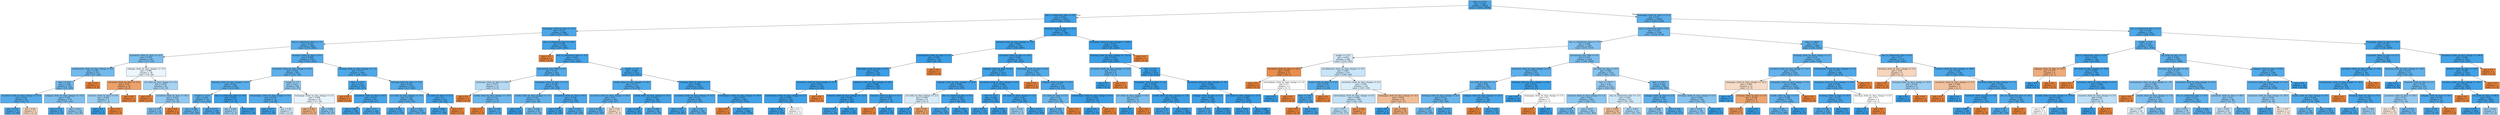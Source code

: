 digraph Tree {
node [shape=box, style="filled", color="black"] ;
0 [label="date <= 115.0\ngini = 0.166\nsamples = 26924\nvalue = [2456, 24468]", fillcolor="#399de5e5"] ;
1 [label="due_vs_submission_date <= 0.5\ngini = 0.101\nsamples = 15974\nvalue = [854, 15120]", fillcolor="#399de5f1"] ;
0 -> 1 [labeldistance=2.5, labelangle=45, headlabel="True"] ;
2 [label="homepage_clicks_by_days <= 10.5\ngini = 0.151\nsamples = 8588\nvalue = [705, 7883]", fillcolor="#399de5e8"] ;
1 -> 2 ;
3 [label="due_vs_submission_date <= -7.5\ngini = 0.229\nsamples = 2860\nvalue = [378, 2482]", fillcolor="#399de5d8"] ;
2 -> 3 ;
4 [label="oucontent_clicks_by_days <= 12.5\ngini = 0.379\nsamples = 295\nvalue = [75, 220]", fillcolor="#399de5a8"] ;
3 -> 4 ;
5 [label="ouelluminate_clicks_by_days_change <= 0.5\ngini = 0.345\nsamples = 257\nvalue = [57, 200]", fillcolor="#399de5b6"] ;
4 -> 5 ;
6 [label="date <= 52.0\ngini = 0.338\nsamples = 255\nvalue = [55, 200]", fillcolor="#399de5b9"] ;
5 -> 6 ;
7 [label="oucontent_clicks_by_days_change <= 10.5\ngini = 0.216\nsamples = 81\nvalue = [10, 71]", fillcolor="#399de5db"] ;
6 -> 7 ;
8 [label="gini = 0.167\nsamples = 76\nvalue = [7, 69]", fillcolor="#399de5e5"] ;
7 -> 8 ;
9 [label="gini = 0.48\nsamples = 5\nvalue = [3, 2]", fillcolor="#e5813955"] ;
7 -> 9 ;
10 [label="subpage_clicks_by_days_change <= -13.5\ngini = 0.383\nsamples = 174\nvalue = [45, 129]", fillcolor="#399de5a6"] ;
6 -> 10 ;
11 [label="gini = 0.153\nsamples = 36\nvalue = [3, 33]", fillcolor="#399de5e8"] ;
10 -> 11 ;
12 [label="gini = 0.423\nsamples = 138\nvalue = [42, 96]", fillcolor="#399de58f"] ;
10 -> 12 ;
13 [label="gini = 0.0\nsamples = 2\nvalue = [2, 0]", fillcolor="#e58139ff"] ;
5 -> 13 ;
14 [label="subpage_clicks_by_days_change <= -5.0\ngini = 0.499\nsamples = 38\nvalue = [18, 20]", fillcolor="#399de519"] ;
4 -> 14 ;
15 [label="oucontent_clicks_by_days <= 13.5\ngini = 0.32\nsamples = 10\nvalue = [8, 2]", fillcolor="#e58139bf"] ;
14 -> 15 ;
16 [label="resource_clicks_by_days <= 0.5\ngini = 0.444\nsamples = 3\nvalue = [1, 2]", fillcolor="#399de57f"] ;
15 -> 16 ;
17 [label="gini = 0.0\nsamples = 2\nvalue = [0, 2]", fillcolor="#399de5ff"] ;
16 -> 17 ;
18 [label="gini = 0.0\nsamples = 1\nvalue = [1, 0]", fillcolor="#e58139ff"] ;
16 -> 18 ;
19 [label="gini = 0.0\nsamples = 7\nvalue = [7, 0]", fillcolor="#e58139ff"] ;
15 -> 19 ;
20 [label="url_clicks_by_days_change <= -1.0\ngini = 0.459\nsamples = 28\nvalue = [10, 18]", fillcolor="#399de571"] ;
14 -> 20 ;
21 [label="gini = 0.0\nsamples = 2\nvalue = [2, 0]", fillcolor="#e58139ff"] ;
20 -> 21 ;
22 [label="oucontent_clicks_by_days <= 36.5\ngini = 0.426\nsamples = 26\nvalue = [8, 18]", fillcolor="#399de58e"] ;
20 -> 22 ;
23 [label="gini = 0.375\nsamples = 24\nvalue = [6, 18]", fillcolor="#399de5aa"] ;
22 -> 23 ;
24 [label="gini = 0.0\nsamples = 2\nvalue = [2, 0]", fillcolor="#e58139ff"] ;
22 -> 24 ;
25 [label="resource_clicks_by_days <= 0.5\ngini = 0.208\nsamples = 2565\nvalue = [303, 2262]", fillcolor="#399de5dd"] ;
3 -> 25 ;
26 [label="oucontent_clicks_by_days_change <= 10.5\ngini = 0.261\nsamples = 874\nvalue = [135, 739]", fillcolor="#399de5d0"] ;
25 -> 26 ;
27 [label="forumng_clicks_by_days_change <= 6.5\ngini = 0.243\nsamples = 806\nvalue = [114, 692]", fillcolor="#399de5d5"] ;
26 -> 27 ;
28 [label="weight <= 15.0\ngini = 0.259\nsamples = 732\nvalue = [112, 620]", fillcolor="#399de5d1"] ;
27 -> 28 ;
29 [label="gini = 0.288\nsamples = 533\nvalue = [93, 440]", fillcolor="#399de5c9"] ;
28 -> 29 ;
30 [label="gini = 0.173\nsamples = 199\nvalue = [19, 180]", fillcolor="#399de5e4"] ;
28 -> 30 ;
31 [label="due_vs_submission_date <= -6.0\ngini = 0.053\nsamples = 74\nvalue = [2, 72]", fillcolor="#399de5f8"] ;
27 -> 31 ;
32 [label="gini = 0.444\nsamples = 3\nvalue = [1, 2]", fillcolor="#399de57f"] ;
31 -> 32 ;
33 [label="gini = 0.028\nsamples = 71\nvalue = [1, 70]", fillcolor="#399de5fb"] ;
31 -> 33 ;
34 [label="weight <= 7.5\ngini = 0.427\nsamples = 68\nvalue = [21, 47]", fillcolor="#399de58d"] ;
26 -> 34 ;
35 [label="externalquiz_clicks_by_days_change <= 0.5\ngini = 0.219\nsamples = 32\nvalue = [4, 28]", fillcolor="#399de5db"] ;
34 -> 35 ;
36 [label="gini = 0.077\nsamples = 25\nvalue = [1, 24]", fillcolor="#399de5f4"] ;
35 -> 36 ;
37 [label="gini = 0.49\nsamples = 7\nvalue = [3, 4]", fillcolor="#399de540"] ;
35 -> 37 ;
38 [label="homepage_clicks_by_days_change <= 4.5\ngini = 0.498\nsamples = 36\nvalue = [17, 19]", fillcolor="#399de51b"] ;
34 -> 38 ;
39 [label="gini = 0.391\nsamples = 15\nvalue = [11, 4]", fillcolor="#e58139a2"] ;
38 -> 39 ;
40 [label="gini = 0.408\nsamples = 21\nvalue = [6, 15]", fillcolor="#399de599"] ;
38 -> 40 ;
41 [label="forumng_clicks_by_days_change <= -1.5\ngini = 0.179\nsamples = 1691\nvalue = [168, 1523]", fillcolor="#399de5e3"] ;
25 -> 41 ;
42 [label="date <= 33.0\ngini = 0.114\nsamples = 678\nvalue = [41, 637]", fillcolor="#399de5ef"] ;
41 -> 42 ;
43 [label="gini = 0.0\nsamples = 1\nvalue = [1, 0]", fillcolor="#e58139ff"] ;
42 -> 43 ;
44 [label="oucontent_clicks_by_days <= 8.5\ngini = 0.111\nsamples = 677\nvalue = [40, 637]", fillcolor="#399de5ef"] ;
42 -> 44 ;
45 [label="gini = 0.065\nsamples = 389\nvalue = [13, 376]", fillcolor="#399de5f6"] ;
44 -> 45 ;
46 [label="gini = 0.17\nsamples = 288\nvalue = [27, 261]", fillcolor="#399de5e5"] ;
44 -> 46 ;
47 [label="forumng_clicks_by_days <= 11.5\ngini = 0.219\nsamples = 1013\nvalue = [127, 886]", fillcolor="#399de5da"] ;
41 -> 47 ;
48 [label="url_clicks_by_days_change <= -0.5\ngini = 0.238\nsamples = 861\nvalue = [119, 742]", fillcolor="#399de5d6"] ;
47 -> 48 ;
49 [label="gini = 0.145\nsamples = 191\nvalue = [15, 176]", fillcolor="#399de5e9"] ;
48 -> 49 ;
50 [label="gini = 0.262\nsamples = 670\nvalue = [104, 566]", fillcolor="#399de5d0"] ;
48 -> 50 ;
51 [label="url_clicks_by_days <= 12.5\ngini = 0.1\nsamples = 152\nvalue = [8, 144]", fillcolor="#399de5f1"] ;
47 -> 51 ;
52 [label="gini = 0.088\nsamples = 151\nvalue = [7, 144]", fillcolor="#399de5f3"] ;
51 -> 52 ;
53 [label="gini = 0.0\nsamples = 1\nvalue = [1, 0]", fillcolor="#e58139ff"] ;
51 -> 53 ;
54 [label="due_vs_submission_date <= -40.5\ngini = 0.108\nsamples = 5728\nvalue = [327, 5401]", fillcolor="#399de5f0"] ;
2 -> 54 ;
55 [label="gini = 0.0\nsamples = 3\nvalue = [3, 0]", fillcolor="#e58139ff"] ;
54 -> 55 ;
56 [label="due_vs_submission_date <= -4.5\ngini = 0.107\nsamples = 5725\nvalue = [324, 5401]", fillcolor="#399de5f0"] ;
54 -> 56 ;
57 [label="assessment_type_TMA <= 0.5\ngini = 0.212\nsamples = 414\nvalue = [50, 364]", fillcolor="#399de5dc"] ;
56 -> 57 ;
58 [label="homepage_clicks_by_days <= 14.0\ngini = 0.473\nsamples = 13\nvalue = [5, 8]", fillcolor="#399de560"] ;
57 -> 58 ;
59 [label="gini = 0.0\nsamples = 3\nvalue = [3, 0]", fillcolor="#e58139ff"] ;
58 -> 59 ;
60 [label="ouwiki_clicks_by_days_change <= -35.0\ngini = 0.32\nsamples = 10\nvalue = [2, 8]", fillcolor="#399de5bf"] ;
58 -> 60 ;
61 [label="gini = 0.0\nsamples = 1\nvalue = [1, 0]", fillcolor="#e58139ff"] ;
60 -> 61 ;
62 [label="gini = 0.198\nsamples = 9\nvalue = [1, 8]", fillcolor="#399de5df"] ;
60 -> 62 ;
63 [label="homepage_clicks_by_days <= 15.5\ngini = 0.199\nsamples = 401\nvalue = [45, 356]", fillcolor="#399de5df"] ;
57 -> 63 ;
64 [label="ouwiki_clicks_by_days_change <= -1.5\ngini = 0.291\nsamples = 119\nvalue = [21, 98]", fillcolor="#399de5c8"] ;
63 -> 64 ;
65 [label="gini = 0.0\nsamples = 24\nvalue = [0, 24]", fillcolor="#399de5ff"] ;
64 -> 65 ;
66 [label="gini = 0.344\nsamples = 95\nvalue = [21, 74]", fillcolor="#399de5b7"] ;
64 -> 66 ;
67 [label="oucontent_clicks_by_days <= 8.5\ngini = 0.156\nsamples = 282\nvalue = [24, 258]", fillcolor="#399de5e7"] ;
63 -> 67 ;
68 [label="gini = 0.071\nsamples = 108\nvalue = [4, 104]", fillcolor="#399de5f5"] ;
67 -> 68 ;
69 [label="gini = 0.203\nsamples = 174\nvalue = [20, 154]", fillcolor="#399de5de"] ;
67 -> 69 ;
70 [label="weight <= 2.5\ngini = 0.098\nsamples = 5311\nvalue = [274, 5037]", fillcolor="#399de5f1"] ;
56 -> 70 ;
71 [label="ouwiki_clicks_by_days_change <= 10.5\ngini = 0.177\nsamples = 752\nvalue = [74, 678]", fillcolor="#399de5e3"] ;
70 -> 71 ;
72 [label="oucontent_clicks_by_days_change <= 50.5\ngini = 0.25\nsamples = 383\nvalue = [56, 327]", fillcolor="#399de5d3"] ;
71 -> 72 ;
73 [label="gini = 0.238\nsamples = 376\nvalue = [52, 324]", fillcolor="#399de5d6"] ;
72 -> 73 ;
74 [label="gini = 0.49\nsamples = 7\nvalue = [4, 3]", fillcolor="#e5813940"] ;
72 -> 74 ;
75 [label="ouwiki_clicks_by_days_change <= 33.5\ngini = 0.093\nsamples = 369\nvalue = [18, 351]", fillcolor="#399de5f2"] ;
71 -> 75 ;
76 [label="gini = 0.055\nsamples = 283\nvalue = [8, 275]", fillcolor="#399de5f8"] ;
75 -> 76 ;
77 [label="gini = 0.206\nsamples = 86\nvalue = [10, 76]", fillcolor="#399de5dd"] ;
75 -> 77 ;
78 [label="forumng_clicks_by_days <= 1.5\ngini = 0.084\nsamples = 4559\nvalue = [200, 4359]", fillcolor="#399de5f3"] ;
70 -> 78 ;
79 [label="oucontent_clicks_by_days_change <= 13.5\ngini = 0.151\nsamples = 692\nvalue = [57, 635]", fillcolor="#399de5e8"] ;
78 -> 79 ;
80 [label="gini = 0.107\nsamples = 510\nvalue = [29, 481]", fillcolor="#399de5f0"] ;
79 -> 80 ;
81 [label="gini = 0.26\nsamples = 182\nvalue = [28, 154]", fillcolor="#399de5d1"] ;
79 -> 81 ;
82 [label="externalquiz_clicks_by_days_change <= -16.0\ngini = 0.071\nsamples = 3867\nvalue = [143, 3724]", fillcolor="#399de5f5"] ;
78 -> 82 ;
83 [label="gini = 0.0\nsamples = 1\nvalue = [1, 0]", fillcolor="#e58139ff"] ;
82 -> 83 ;
84 [label="gini = 0.071\nsamples = 3866\nvalue = [142, 3724]", fillcolor="#399de5f5"] ;
82 -> 84 ;
85 [label="forumng_clicks_by_days <= 11.5\ngini = 0.04\nsamples = 7386\nvalue = [149, 7237]", fillcolor="#399de5fa"] ;
1 -> 85 ;
86 [label="forumng_clicks_by_days_change <= -9.5\ngini = 0.067\nsamples = 3105\nvalue = [108, 2997]", fillcolor="#399de5f6"] ;
85 -> 86 ;
87 [label="ouelluminate_clicks_by_days <= 3.5\ngini = 0.024\nsamples = 754\nvalue = [9, 745]", fillcolor="#399de5fc"] ;
86 -> 87 ;
88 [label="homepage_clicks_by_days <= 9.5\ngini = 0.021\nsamples = 753\nvalue = [8, 745]", fillcolor="#399de5fc"] ;
87 -> 88 ;
89 [label="oucontent_clicks_by_days_change <= 27.0\ngini = 0.047\nsamples = 250\nvalue = [6, 244]", fillcolor="#399de5f9"] ;
88 -> 89 ;
90 [label="externalquiz_clicks_by_days_change <= 2.5\ngini = 0.039\nsamples = 249\nvalue = [5, 244]", fillcolor="#399de5fa"] ;
89 -> 90 ;
91 [label="gini = 0.032\nsamples = 247\nvalue = [4, 243]", fillcolor="#399de5fb"] ;
90 -> 91 ;
92 [label="gini = 0.5\nsamples = 2\nvalue = [1, 1]", fillcolor="#e5813900"] ;
90 -> 92 ;
93 [label="gini = 0.0\nsamples = 1\nvalue = [1, 0]", fillcolor="#e58139ff"] ;
89 -> 93 ;
94 [label="resource_clicks_by_days_change <= 10.5\ngini = 0.008\nsamples = 503\nvalue = [2, 501]", fillcolor="#399de5fe"] ;
88 -> 94 ;
95 [label="resource_clicks_by_days_change <= -12.5\ngini = 0.004\nsamples = 483\nvalue = [1, 482]", fillcolor="#399de5fe"] ;
94 -> 95 ;
96 [label="gini = 0.071\nsamples = 27\nvalue = [1, 26]", fillcolor="#399de5f5"] ;
95 -> 96 ;
97 [label="gini = 0.0\nsamples = 456\nvalue = [0, 456]", fillcolor="#399de5ff"] ;
95 -> 97 ;
98 [label="resource_clicks_by_days <= 11.5\ngini = 0.095\nsamples = 20\nvalue = [1, 19]", fillcolor="#399de5f2"] ;
94 -> 98 ;
99 [label="gini = 0.0\nsamples = 1\nvalue = [1, 0]", fillcolor="#e58139ff"] ;
98 -> 99 ;
100 [label="gini = 0.0\nsamples = 19\nvalue = [0, 19]", fillcolor="#399de5ff"] ;
98 -> 100 ;
101 [label="gini = 0.0\nsamples = 1\nvalue = [1, 0]", fillcolor="#e58139ff"] ;
87 -> 101 ;
102 [label="oucontent_clicks_by_days <= 39.5\ngini = 0.081\nsamples = 2351\nvalue = [99, 2252]", fillcolor="#399de5f4"] ;
86 -> 102 ;
103 [label="subpage_clicks_by_days <= 4.5\ngini = 0.072\nsamples = 2210\nvalue = [83, 2127]", fillcolor="#399de5f5"] ;
102 -> 103 ;
104 [label="subpage_clicks_by_days_change <= -30.0\ngini = 0.098\nsamples = 1023\nvalue = [53, 970]", fillcolor="#399de5f1"] ;
103 -> 104 ;
105 [label="url_clicks_by_days_change <= -2.5\ngini = 0.494\nsamples = 9\nvalue = [4, 5]", fillcolor="#399de533"] ;
104 -> 105 ;
106 [label="gini = 0.0\nsamples = 4\nvalue = [0, 4]", fillcolor="#399de5ff"] ;
105 -> 106 ;
107 [label="gini = 0.32\nsamples = 5\nvalue = [4, 1]", fillcolor="#e58139bf"] ;
105 -> 107 ;
108 [label="due_vs_submission_date <= 9.5\ngini = 0.092\nsamples = 1014\nvalue = [49, 965]", fillcolor="#399de5f2"] ;
104 -> 108 ;
109 [label="gini = 0.121\nsamples = 634\nvalue = [41, 593]", fillcolor="#399de5ed"] ;
108 -> 109 ;
110 [label="gini = 0.041\nsamples = 380\nvalue = [8, 372]", fillcolor="#399de5fa"] ;
108 -> 110 ;
111 [label="oucontent_clicks_by_days_change <= 4.5\ngini = 0.049\nsamples = 1187\nvalue = [30, 1157]", fillcolor="#399de5f8"] ;
103 -> 111 ;
112 [label="date <= 33.0\ngini = 0.028\nsamples = 705\nvalue = [10, 695]", fillcolor="#399de5fb"] ;
111 -> 112 ;
113 [label="gini = 0.073\nsamples = 159\nvalue = [6, 153]", fillcolor="#399de5f5"] ;
112 -> 113 ;
114 [label="gini = 0.015\nsamples = 546\nvalue = [4, 542]", fillcolor="#399de5fd"] ;
112 -> 114 ;
115 [label="url_clicks_by_days_change <= -3.5\ngini = 0.08\nsamples = 482\nvalue = [20, 462]", fillcolor="#399de5f4"] ;
111 -> 115 ;
116 [label="gini = 0.444\nsamples = 6\nvalue = [2, 4]", fillcolor="#399de57f"] ;
115 -> 116 ;
117 [label="gini = 0.073\nsamples = 476\nvalue = [18, 458]", fillcolor="#399de5f5"] ;
115 -> 117 ;
118 [label="homepage_clicks_by_days <= 6.0\ngini = 0.201\nsamples = 141\nvalue = [16, 125]", fillcolor="#399de5de"] ;
102 -> 118 ;
119 [label="gini = 0.0\nsamples = 3\nvalue = [3, 0]", fillcolor="#e58139ff"] ;
118 -> 119 ;
120 [label="subpage_clicks_by_days <= 12.5\ngini = 0.171\nsamples = 138\nvalue = [13, 125]", fillcolor="#399de5e4"] ;
118 -> 120 ;
121 [label="url_clicks_by_days <= 5.5\ngini = 0.32\nsamples = 60\nvalue = [12, 48]", fillcolor="#399de5bf"] ;
120 -> 121 ;
122 [label="gini = 0.285\nsamples = 58\nvalue = [10, 48]", fillcolor="#399de5ca"] ;
121 -> 122 ;
123 [label="gini = 0.0\nsamples = 2\nvalue = [2, 0]", fillcolor="#e58139ff"] ;
121 -> 123 ;
124 [label="externalquiz_clicks_by_days_change <= 6.5\ngini = 0.025\nsamples = 78\nvalue = [1, 77]", fillcolor="#399de5fc"] ;
120 -> 124 ;
125 [label="gini = 0.0\nsamples = 77\nvalue = [0, 77]", fillcolor="#399de5ff"] ;
124 -> 125 ;
126 [label="gini = 0.0\nsamples = 1\nvalue = [1, 0]", fillcolor="#e58139ff"] ;
124 -> 126 ;
127 [label="homepage_clicks_by_days_change <= 394.0\ngini = 0.019\nsamples = 4281\nvalue = [41, 4240]", fillcolor="#399de5fd"] ;
85 -> 127 ;
128 [label="forumng_clicks_by_days_change <= -217.0\ngini = 0.019\nsamples = 4280\nvalue = [40, 4240]", fillcolor="#399de5fd"] ;
127 -> 128 ;
129 [label="oucontent_clicks_by_days_change <= 13.0\ngini = 0.278\nsamples = 6\nvalue = [1, 5]", fillcolor="#399de5cc"] ;
128 -> 129 ;
130 [label="gini = 0.0\nsamples = 5\nvalue = [0, 5]", fillcolor="#399de5ff"] ;
129 -> 130 ;
131 [label="gini = 0.0\nsamples = 1\nvalue = [1, 0]", fillcolor="#e58139ff"] ;
129 -> 131 ;
132 [label="date <= 33.0\ngini = 0.018\nsamples = 4274\nvalue = [39, 4235]", fillcolor="#399de5fd"] ;
128 -> 132 ;
133 [label="homepage_clicks_by_days <= 2.5\ngini = 0.029\nsamples = 1963\nvalue = [29, 1934]", fillcolor="#399de5fb"] ;
132 -> 133 ;
134 [label="url_clicks_by_days_change <= 0.5\ngini = 0.375\nsamples = 4\nvalue = [1, 3]", fillcolor="#399de5aa"] ;
133 -> 134 ;
135 [label="gini = 0.0\nsamples = 3\nvalue = [0, 3]", fillcolor="#399de5ff"] ;
134 -> 135 ;
136 [label="gini = 0.0\nsamples = 1\nvalue = [1, 0]", fillcolor="#e58139ff"] ;
134 -> 136 ;
137 [label="ouwiki_clicks_by_days_change <= -2.5\ngini = 0.028\nsamples = 1959\nvalue = [28, 1931]", fillcolor="#399de5fb"] ;
133 -> 137 ;
138 [label="gini = 0.121\nsamples = 77\nvalue = [5, 72]", fillcolor="#399de5ed"] ;
137 -> 138 ;
139 [label="gini = 0.024\nsamples = 1882\nvalue = [23, 1859]", fillcolor="#399de5fc"] ;
137 -> 139 ;
140 [label="oucontent_clicks_by_days_change <= -9.5\ngini = 0.009\nsamples = 2311\nvalue = [10, 2301]", fillcolor="#399de5fe"] ;
132 -> 140 ;
141 [label="subpage_clicks_by_days <= 2.5\ngini = 0.034\nsamples = 290\nvalue = [5, 285]", fillcolor="#399de5fb"] ;
140 -> 141 ;
142 [label="gini = 0.153\nsamples = 36\nvalue = [3, 33]", fillcolor="#399de5e8"] ;
141 -> 142 ;
143 [label="gini = 0.016\nsamples = 254\nvalue = [2, 252]", fillcolor="#399de5fd"] ;
141 -> 143 ;
144 [label="url_clicks_by_days_change <= -11.5\ngini = 0.005\nsamples = 2021\nvalue = [5, 2016]", fillcolor="#399de5fe"] ;
140 -> 144 ;
145 [label="gini = 0.061\nsamples = 32\nvalue = [1, 31]", fillcolor="#399de5f7"] ;
144 -> 145 ;
146 [label="gini = 0.004\nsamples = 1989\nvalue = [4, 1985]", fillcolor="#399de5fe"] ;
144 -> 146 ;
147 [label="gini = 0.0\nsamples = 1\nvalue = [1, 0]", fillcolor="#e58139ff"] ;
127 -> 147 ;
148 [label="homepage_clicks_by_days <= 11.5\ngini = 0.25\nsamples = 10950\nvalue = [1602, 9348]", fillcolor="#399de5d3"] ;
0 -> 148 [labeldistance=2.5, labelangle=-45, headlabel="False"] ;
149 [label="due_vs_submission_date <= 0.5\ngini = 0.319\nsamples = 5188\nvalue = [1034, 4154]", fillcolor="#399de5c0"] ;
148 -> 149 ;
150 [label="due_vs_submission_date <= -7.5\ngini = 0.396\nsamples = 2497\nvalue = [678, 1819]", fillcolor="#399de5a0"] ;
149 -> 150 ;
151 [label="weight <= 10.5\ngini = 0.493\nsamples = 268\nvalue = [118, 150]", fillcolor="#399de536"] ;
150 -> 151 ;
152 [label="oucontent_clicks_by_days <= 14.5\ngini = 0.165\nsamples = 11\nvalue = [10, 1]", fillcolor="#e58139e6"] ;
151 -> 152 ;
153 [label="gini = 0.0\nsamples = 9\nvalue = [9, 0]", fillcolor="#e58139ff"] ;
152 -> 153 ;
154 [label="externalquiz_clicks_by_days_change <= 1.0\ngini = 0.5\nsamples = 2\nvalue = [1, 1]", fillcolor="#e5813900"] ;
152 -> 154 ;
155 [label="gini = 0.0\nsamples = 1\nvalue = [0, 1]", fillcolor="#399de5ff"] ;
154 -> 155 ;
156 [label="gini = 0.0\nsamples = 1\nvalue = [1, 0]", fillcolor="#e58139ff"] ;
154 -> 156 ;
157 [label="oucollaborate_clicks_by_days_change <= -0.5\ngini = 0.487\nsamples = 257\nvalue = [108, 149]", fillcolor="#399de546"] ;
151 -> 157 ;
158 [label="ouwiki_clicks_by_days <= 23.0\ngini = 0.227\nsamples = 23\nvalue = [3, 20]", fillcolor="#399de5d9"] ;
157 -> 158 ;
159 [label="date <= 119.5\ngini = 0.165\nsamples = 22\nvalue = [2, 20]", fillcolor="#399de5e6"] ;
158 -> 159 ;
160 [label="gini = 0.0\nsamples = 1\nvalue = [1, 0]", fillcolor="#e58139ff"] ;
159 -> 160 ;
161 [label="gini = 0.091\nsamples = 21\nvalue = [1, 20]", fillcolor="#399de5f2"] ;
159 -> 161 ;
162 [label="gini = 0.0\nsamples = 1\nvalue = [1, 0]", fillcolor="#e58139ff"] ;
158 -> 162 ;
163 [label="oucontent_clicks_by_days_change <= 4.5\ngini = 0.495\nsamples = 234\nvalue = [105, 129]", fillcolor="#399de52f"] ;
157 -> 163 ;
164 [label="externalquiz_clicks_by_days_change <= 0.5\ngini = 0.484\nsamples = 200\nvalue = [82, 118]", fillcolor="#399de54e"] ;
163 -> 164 ;
165 [label="gini = 0.477\nsamples = 193\nvalue = [76, 117]", fillcolor="#399de559"] ;
164 -> 165 ;
166 [label="gini = 0.245\nsamples = 7\nvalue = [6, 1]", fillcolor="#e58139d4"] ;
164 -> 166 ;
167 [label="homepage_clicks_by_days_change <= -4.5\ngini = 0.438\nsamples = 34\nvalue = [23, 11]", fillcolor="#e5813985"] ;
163 -> 167 ;
168 [label="gini = 0.0\nsamples = 4\nvalue = [0, 4]", fillcolor="#399de5ff"] ;
167 -> 168 ;
169 [label="gini = 0.358\nsamples = 30\nvalue = [23, 7]", fillcolor="#e58139b1"] ;
167 -> 169 ;
170 [label="assessment_type_TMA <= 0.5\ngini = 0.376\nsamples = 2229\nvalue = [560, 1669]", fillcolor="#399de5a9"] ;
150 -> 170 ;
171 [label="oucontent_clicks_by_days_change <= 2.5\ngini = 0.254\nsamples = 515\nvalue = [77, 438]", fillcolor="#399de5d2"] ;
170 -> 171 ;
172 [label="url_clicks_by_days <= 1.5\ngini = 0.28\nsamples = 451\nvalue = [76, 375]", fillcolor="#399de5cb"] ;
171 -> 172 ;
173 [label="forumng_clicks_by_days_change <= 0.5\ngini = 0.312\nsamples = 347\nvalue = [67, 280]", fillcolor="#399de5c2"] ;
172 -> 173 ;
174 [label="gini = 0.352\nsamples = 254\nvalue = [58, 196]", fillcolor="#399de5b4"] ;
173 -> 174 ;
175 [label="gini = 0.175\nsamples = 93\nvalue = [9, 84]", fillcolor="#399de5e4"] ;
173 -> 175 ;
176 [label="subpage_clicks_by_days_change <= -32.5\ngini = 0.158\nsamples = 104\nvalue = [9, 95]", fillcolor="#399de5e7"] ;
172 -> 176 ;
177 [label="gini = 0.0\nsamples = 2\nvalue = [2, 0]", fillcolor="#e58139ff"] ;
176 -> 177 ;
178 [label="gini = 0.128\nsamples = 102\nvalue = [7, 95]", fillcolor="#399de5ec"] ;
176 -> 178 ;
179 [label="forumng_clicks_by_days_change <= 29.5\ngini = 0.031\nsamples = 64\nvalue = [1, 63]", fillcolor="#399de5fb"] ;
171 -> 179 ;
180 [label="gini = 0.0\nsamples = 62\nvalue = [0, 62]", fillcolor="#399de5ff"] ;
179 -> 180 ;
181 [label="homepage_clicks_by_days_change <= 5.0\ngini = 0.5\nsamples = 2\nvalue = [1, 1]", fillcolor="#e5813900"] ;
179 -> 181 ;
182 [label="gini = 0.0\nsamples = 1\nvalue = [1, 0]", fillcolor="#e58139ff"] ;
181 -> 182 ;
183 [label="gini = 0.0\nsamples = 1\nvalue = [0, 1]", fillcolor="#399de5ff"] ;
181 -> 183 ;
184 [label="url_clicks_by_days <= 0.5\ngini = 0.405\nsamples = 1714\nvalue = [483, 1231]", fillcolor="#399de59b"] ;
170 -> 184 ;
185 [label="date <= 197.5\ngini = 0.43\nsamples = 1212\nvalue = [380, 832]", fillcolor="#399de58b"] ;
184 -> 185 ;
186 [label="resource_clicks_by_days_change <= -1.5\ngini = 0.411\nsamples = 1001\nvalue = [289, 712]", fillcolor="#399de597"] ;
185 -> 186 ;
187 [label="gini = 0.336\nsamples = 314\nvalue = [67, 247]", fillcolor="#399de5ba"] ;
186 -> 187 ;
188 [label="gini = 0.437\nsamples = 687\nvalue = [222, 465]", fillcolor="#399de585"] ;
186 -> 188 ;
189 [label="due_vs_submission_date <= -3.5\ngini = 0.491\nsamples = 211\nvalue = [91, 120]", fillcolor="#399de53e"] ;
185 -> 189 ;
190 [label="gini = 0.449\nsamples = 44\nvalue = [29, 15]", fillcolor="#e581397b"] ;
189 -> 190 ;
191 [label="gini = 0.467\nsamples = 167\nvalue = [62, 105]", fillcolor="#399de568"] ;
189 -> 191 ;
192 [label="date <= 197.5\ngini = 0.326\nsamples = 502\nvalue = [103, 399]", fillcolor="#399de5bd"] ;
184 -> 192 ;
193 [label="subpage_clicks_by_days <= 3.5\ngini = 0.266\nsamples = 310\nvalue = [49, 261]", fillcolor="#399de5cf"] ;
192 -> 193 ;
194 [label="gini = 0.406\nsamples = 67\nvalue = [19, 48]", fillcolor="#399de59a"] ;
193 -> 194 ;
195 [label="gini = 0.216\nsamples = 243\nvalue = [30, 213]", fillcolor="#399de5db"] ;
193 -> 195 ;
196 [label="forumng_clicks_by_days_change <= 4.5\ngini = 0.404\nsamples = 192\nvalue = [54, 138]", fillcolor="#399de59b"] ;
192 -> 196 ;
197 [label="gini = 0.419\nsamples = 181\nvalue = [54, 127]", fillcolor="#399de593"] ;
196 -> 197 ;
198 [label="gini = 0.0\nsamples = 11\nvalue = [0, 11]", fillcolor="#399de5ff"] ;
196 -> 198 ;
199 [label="date <= 240.5\ngini = 0.23\nsamples = 2691\nvalue = [356, 2335]", fillcolor="#399de5d8"] ;
149 -> 199 ;
200 [label="forumng_clicks_by_days_change <= 2.5\ngini = 0.27\nsamples = 1538\nvalue = [248, 1290]", fillcolor="#399de5ce"] ;
199 -> 200 ;
201 [label="oucontent_clicks_by_days_change <= -51.5\ngini = 0.293\nsamples = 1230\nvalue = [219, 1011]", fillcolor="#399de5c8"] ;
200 -> 201 ;
202 [label="homepage_clicks_by_days_change <= -22.5\ngini = 0.486\nsamples = 12\nvalue = [7, 5]", fillcolor="#e5813949"] ;
201 -> 202 ;
203 [label="gini = 0.0\nsamples = 3\nvalue = [0, 3]", fillcolor="#399de5ff"] ;
202 -> 203 ;
204 [label="forumng_clicks_by_days <= 5.0\ngini = 0.346\nsamples = 9\nvalue = [7, 2]", fillcolor="#e58139b6"] ;
202 -> 204 ;
205 [label="gini = 0.219\nsamples = 8\nvalue = [7, 1]", fillcolor="#e58139db"] ;
204 -> 205 ;
206 [label="gini = 0.0\nsamples = 1\nvalue = [0, 1]", fillcolor="#399de5ff"] ;
204 -> 206 ;
207 [label="homepage_clicks_by_days_change <= 9.5\ngini = 0.288\nsamples = 1218\nvalue = [212, 1006]", fillcolor="#399de5c9"] ;
201 -> 207 ;
208 [label="ouwiki_clicks_by_days <= 6.5\ngini = 0.286\nsamples = 1216\nvalue = [210, 1006]", fillcolor="#399de5ca"] ;
207 -> 208 ;
209 [label="gini = 0.293\nsamples = 1179\nvalue = [210, 969]", fillcolor="#399de5c8"] ;
208 -> 209 ;
210 [label="gini = 0.0\nsamples = 37\nvalue = [0, 37]", fillcolor="#399de5ff"] ;
208 -> 210 ;
211 [label="gini = 0.0\nsamples = 2\nvalue = [2, 0]", fillcolor="#e58139ff"] ;
207 -> 211 ;
212 [label="ouelluminate_clicks_by_days_change <= 1.0\ngini = 0.171\nsamples = 308\nvalue = [29, 279]", fillcolor="#399de5e4"] ;
200 -> 212 ;
213 [label="homepage_clicks_by_days_change <= 10.0\ngini = 0.166\nsamples = 307\nvalue = [28, 279]", fillcolor="#399de5e5"] ;
212 -> 213 ;
214 [label="forumng_clicks_by_days <= 18.5\ngini = 0.157\nsamples = 303\nvalue = [26, 277]", fillcolor="#399de5e7"] ;
213 -> 214 ;
215 [label="gini = 0.194\nsamples = 230\nvalue = [25, 205]", fillcolor="#399de5e0"] ;
214 -> 215 ;
216 [label="gini = 0.027\nsamples = 73\nvalue = [1, 72]", fillcolor="#399de5fb"] ;
214 -> 216 ;
217 [label="forumng_clicks_by_days_change <= 6.0\ngini = 0.5\nsamples = 4\nvalue = [2, 2]", fillcolor="#e5813900"] ;
213 -> 217 ;
218 [label="gini = 0.0\nsamples = 2\nvalue = [0, 2]", fillcolor="#399de5ff"] ;
217 -> 218 ;
219 [label="gini = 0.0\nsamples = 2\nvalue = [2, 0]", fillcolor="#e58139ff"] ;
217 -> 219 ;
220 [label="gini = 0.0\nsamples = 1\nvalue = [1, 0]", fillcolor="#e58139ff"] ;
212 -> 220 ;
221 [label="due_vs_submission_date <= 4.5\ngini = 0.17\nsamples = 1153\nvalue = [108, 1045]", fillcolor="#399de5e5"] ;
199 -> 221 ;
222 [label="forumng_clicks_by_days_change <= 2.5\ngini = 0.48\nsamples = 5\nvalue = [3, 2]", fillcolor="#e5813955"] ;
221 -> 222 ;
223 [label="gini = 0.0\nsamples = 2\nvalue = [2, 0]", fillcolor="#e58139ff"] ;
222 -> 223 ;
224 [label="forumng_clicks_by_days_change <= 25.0\ngini = 0.444\nsamples = 3\nvalue = [1, 2]", fillcolor="#399de57f"] ;
222 -> 224 ;
225 [label="gini = 0.0\nsamples = 2\nvalue = [0, 2]", fillcolor="#399de5ff"] ;
224 -> 225 ;
226 [label="gini = 0.0\nsamples = 1\nvalue = [1, 0]", fillcolor="#e58139ff"] ;
224 -> 226 ;
227 [label="resource_clicks_by_days_change <= -49.0\ngini = 0.166\nsamples = 1148\nvalue = [105, 1043]", fillcolor="#399de5e5"] ;
221 -> 227 ;
228 [label="oucontent_clicks_by_days_change <= -5.5\ngini = 0.444\nsamples = 3\nvalue = [2, 1]", fillcolor="#e581397f"] ;
227 -> 228 ;
229 [label="gini = 0.0\nsamples = 2\nvalue = [2, 0]", fillcolor="#e58139ff"] ;
228 -> 229 ;
230 [label="gini = 0.0\nsamples = 1\nvalue = [0, 1]", fillcolor="#399de5ff"] ;
228 -> 230 ;
231 [label="forumng_clicks_by_days_change <= -7.5\ngini = 0.164\nsamples = 1145\nvalue = [103, 1042]", fillcolor="#399de5e6"] ;
227 -> 231 ;
232 [label="oucontent_clicks_by_days <= 5.0\ngini = 0.088\nsamples = 327\nvalue = [15, 312]", fillcolor="#399de5f3"] ;
231 -> 232 ;
233 [label="gini = 0.082\nsamples = 326\nvalue = [14, 312]", fillcolor="#399de5f4"] ;
232 -> 233 ;
234 [label="gini = 0.0\nsamples = 1\nvalue = [1, 0]", fillcolor="#e58139ff"] ;
232 -> 234 ;
235 [label="due_vs_submission_date <= 24.5\ngini = 0.192\nsamples = 818\nvalue = [88, 730]", fillcolor="#399de5e0"] ;
231 -> 235 ;
236 [label="gini = 0.19\nsamples = 817\nvalue = [87, 730]", fillcolor="#399de5e1"] ;
235 -> 236 ;
237 [label="gini = 0.0\nsamples = 1\nvalue = [1, 0]", fillcolor="#e58139ff"] ;
235 -> 237 ;
238 [label="due_vs_submission_date <= 0.5\ngini = 0.178\nsamples = 5762\nvalue = [568, 5194]", fillcolor="#399de5e3"] ;
148 -> 238 ;
239 [label="weight <= 5.0\ngini = 0.225\nsamples = 3197\nvalue = [412, 2785]", fillcolor="#399de5d9"] ;
238 -> 239 ;
240 [label="due_vs_submission_date <= -6.0\ngini = 0.105\nsamples = 740\nvalue = [41, 699]", fillcolor="#399de5f0"] ;
239 -> 240 ;
241 [label="subpage_clicks_by_days <= 33.5\ngini = 0.375\nsamples = 4\nvalue = [3, 1]", fillcolor="#e58139aa"] ;
240 -> 241 ;
242 [label="gini = 0.0\nsamples = 1\nvalue = [0, 1]", fillcolor="#399de5ff"] ;
241 -> 242 ;
243 [label="gini = 0.0\nsamples = 3\nvalue = [3, 0]", fillcolor="#e58139ff"] ;
241 -> 243 ;
244 [label="url_clicks_by_days_change <= -76.0\ngini = 0.098\nsamples = 736\nvalue = [38, 698]", fillcolor="#399de5f1"] ;
240 -> 244 ;
245 [label="gini = 0.0\nsamples = 1\nvalue = [1, 0]", fillcolor="#e58139ff"] ;
244 -> 245 ;
246 [label="oucontent_clicks_by_days_change <= 61.5\ngini = 0.096\nsamples = 735\nvalue = [37, 698]", fillcolor="#399de5f1"] ;
244 -> 246 ;
247 [label="ouwiki_clicks_by_days_change <= -179.0\ngini = 0.091\nsamples = 730\nvalue = [35, 695]", fillcolor="#399de5f2"] ;
246 -> 247 ;
248 [label="gini = 0.5\nsamples = 2\nvalue = [1, 1]", fillcolor="#e5813900"] ;
247 -> 248 ;
249 [label="gini = 0.089\nsamples = 728\nvalue = [34, 694]", fillcolor="#399de5f3"] ;
247 -> 249 ;
250 [label="resource_clicks_by_days_change <= 1.0\ngini = 0.48\nsamples = 5\nvalue = [2, 3]", fillcolor="#399de555"] ;
246 -> 250 ;
251 [label="gini = 0.0\nsamples = 3\nvalue = [0, 3]", fillcolor="#399de5ff"] ;
250 -> 251 ;
252 [label="gini = 0.0\nsamples = 2\nvalue = [2, 0]", fillcolor="#e58139ff"] ;
250 -> 252 ;
253 [label="url_clicks_by_days <= 1.5\ngini = 0.256\nsamples = 2457\nvalue = [371, 2086]", fillcolor="#399de5d2"] ;
239 -> 253 ;
254 [label="forumng_clicks_by_days <= 4.5\ngini = 0.311\nsamples = 1167\nvalue = [225, 942]", fillcolor="#399de5c2"] ;
253 -> 254 ;
255 [label="ouelluminate_clicks_by_days_change <= -3.0\ngini = 0.389\nsamples = 329\nvalue = [87, 242]", fillcolor="#399de5a3"] ;
254 -> 255 ;
256 [label="gini = 0.0\nsamples = 5\nvalue = [5, 0]", fillcolor="#e58139ff"] ;
255 -> 256 ;
257 [label="ouwiki_clicks_by_days_change <= -7.0\ngini = 0.378\nsamples = 324\nvalue = [82, 242]", fillcolor="#399de5a9"] ;
255 -> 257 ;
258 [label="gini = 0.497\nsamples = 24\nvalue = [11, 13]", fillcolor="#399de527"] ;
257 -> 258 ;
259 [label="gini = 0.361\nsamples = 300\nvalue = [71, 229]", fillcolor="#399de5b0"] ;
257 -> 259 ;
260 [label="oucontent_clicks_by_days_change <= 23.5\ngini = 0.275\nsamples = 838\nvalue = [138, 700]", fillcolor="#399de5cd"] ;
254 -> 260 ;
261 [label="due_vs_submission_date <= -8.5\ngini = 0.257\nsamples = 758\nvalue = [115, 643]", fillcolor="#399de5d1"] ;
260 -> 261 ;
262 [label="gini = 0.451\nsamples = 35\nvalue = [12, 23]", fillcolor="#399de57a"] ;
261 -> 262 ;
263 [label="gini = 0.244\nsamples = 723\nvalue = [103, 620]", fillcolor="#399de5d5"] ;
261 -> 263 ;
264 [label="oucontent_clicks_by_days <= 49.5\ngini = 0.41\nsamples = 80\nvalue = [23, 57]", fillcolor="#399de598"] ;
260 -> 264 ;
265 [label="gini = 0.485\nsamples = 41\nvalue = [17, 24]", fillcolor="#399de54a"] ;
264 -> 265 ;
266 [label="gini = 0.26\nsamples = 39\nvalue = [6, 33]", fillcolor="#399de5d1"] ;
264 -> 266 ;
267 [label="subpage_clicks_by_days <= 64.5\ngini = 0.201\nsamples = 1290\nvalue = [146, 1144]", fillcolor="#399de5de"] ;
253 -> 267 ;
268 [label="oucontent_clicks_by_days_change <= -33.5\ngini = 0.21\nsamples = 1224\nvalue = [146, 1078]", fillcolor="#399de5dc"] ;
267 -> 268 ;
269 [label="oucontent_clicks_by_days_change <= -45.5\ngini = 0.426\nsamples = 26\nvalue = [8, 18]", fillcolor="#399de58e"] ;
268 -> 269 ;
270 [label="gini = 0.142\nsamples = 13\nvalue = [1, 12]", fillcolor="#399de5ea"] ;
269 -> 270 ;
271 [label="gini = 0.497\nsamples = 13\nvalue = [7, 6]", fillcolor="#e5813924"] ;
269 -> 271 ;
272 [label="ouwiki_clicks_by_days_change <= -8.5\ngini = 0.204\nsamples = 1198\nvalue = [138, 1060]", fillcolor="#399de5de"] ;
268 -> 272 ;
273 [label="gini = 0.32\nsamples = 120\nvalue = [24, 96]", fillcolor="#399de5bf"] ;
272 -> 273 ;
274 [label="gini = 0.189\nsamples = 1078\nvalue = [114, 964]", fillcolor="#399de5e1"] ;
272 -> 274 ;
275 [label="gini = 0.0\nsamples = 66\nvalue = [0, 66]", fillcolor="#399de5ff"] ;
267 -> 275 ;
276 [label="homepage_clicks_by_days <= 19.5\ngini = 0.114\nsamples = 2565\nvalue = [156, 2409]", fillcolor="#399de5ee"] ;
238 -> 276 ;
277 [label="oucontent_clicks_by_days <= 21.5\ngini = 0.164\nsamples = 954\nvalue = [86, 868]", fillcolor="#399de5e6"] ;
276 -> 277 ;
278 [label="oucontent_clicks_by_days_change <= 19.5\ngini = 0.137\nsamples = 783\nvalue = [58, 725]", fillcolor="#399de5eb"] ;
277 -> 278 ;
279 [label="ouelluminate_clicks_by_days_change <= -18.5\ngini = 0.135\nsamples = 782\nvalue = [57, 725]", fillcolor="#399de5eb"] ;
278 -> 279 ;
280 [label="gini = 0.0\nsamples = 1\nvalue = [1, 0]", fillcolor="#e58139ff"] ;
279 -> 280 ;
281 [label="forumng_clicks_by_days <= 72.5\ngini = 0.133\nsamples = 781\nvalue = [56, 725]", fillcolor="#399de5eb"] ;
279 -> 281 ;
282 [label="gini = 0.13\nsamples = 775\nvalue = [54, 721]", fillcolor="#399de5ec"] ;
281 -> 282 ;
283 [label="gini = 0.444\nsamples = 6\nvalue = [2, 4]", fillcolor="#399de57f"] ;
281 -> 283 ;
284 [label="gini = 0.0\nsamples = 1\nvalue = [1, 0]", fillcolor="#e58139ff"] ;
278 -> 284 ;
285 [label="forumng_clicks_by_days_change <= -10.5\ngini = 0.274\nsamples = 171\nvalue = [28, 143]", fillcolor="#399de5cd"] ;
277 -> 285 ;
286 [label="gini = 0.0\nsamples = 32\nvalue = [0, 32]", fillcolor="#399de5ff"] ;
285 -> 286 ;
287 [label="resource_clicks_by_days <= 2.5\ngini = 0.322\nsamples = 139\nvalue = [28, 111]", fillcolor="#399de5bf"] ;
285 -> 287 ;
288 [label="oucontent_clicks_by_days <= 29.5\ngini = 0.43\nsamples = 67\nvalue = [21, 46]", fillcolor="#399de58b"] ;
287 -> 288 ;
289 [label="gini = 0.495\nsamples = 20\nvalue = [11, 9]", fillcolor="#e581392e"] ;
288 -> 289 ;
290 [label="gini = 0.335\nsamples = 47\nvalue = [10, 37]", fillcolor="#399de5ba"] ;
288 -> 290 ;
291 [label="subpage_clicks_by_days <= 50.5\ngini = 0.176\nsamples = 72\nvalue = [7, 65]", fillcolor="#399de5e4"] ;
287 -> 291 ;
292 [label="gini = 0.155\nsamples = 71\nvalue = [6, 65]", fillcolor="#399de5e7"] ;
291 -> 292 ;
293 [label="gini = 0.0\nsamples = 1\nvalue = [1, 0]", fillcolor="#e58139ff"] ;
291 -> 293 ;
294 [label="oucontent_clicks_by_days_change <= 108.0\ngini = 0.083\nsamples = 1611\nvalue = [70, 1541]", fillcolor="#399de5f3"] ;
276 -> 294 ;
295 [label="resource_clicks_by_days <= 52.0\ngini = 0.082\nsamples = 1610\nvalue = [69, 1541]", fillcolor="#399de5f4"] ;
294 -> 295 ;
296 [label="resource_clicks_by_days_change <= -49.5\ngini = 0.081\nsamples = 1609\nvalue = [68, 1541]", fillcolor="#399de5f4"] ;
295 -> 296 ;
297 [label="gini = 0.0\nsamples = 1\nvalue = [1, 0]", fillcolor="#e58139ff"] ;
296 -> 297 ;
298 [label="url_clicks_by_days <= 68.5\ngini = 0.08\nsamples = 1608\nvalue = [67, 1541]", fillcolor="#399de5f4"] ;
296 -> 298 ;
299 [label="gini = 0.078\nsamples = 1602\nvalue = [65, 1537]", fillcolor="#399de5f4"] ;
298 -> 299 ;
300 [label="gini = 0.444\nsamples = 6\nvalue = [2, 4]", fillcolor="#399de57f"] ;
298 -> 300 ;
301 [label="gini = 0.0\nsamples = 1\nvalue = [1, 0]", fillcolor="#e58139ff"] ;
295 -> 301 ;
302 [label="gini = 0.0\nsamples = 1\nvalue = [1, 0]", fillcolor="#e58139ff"] ;
294 -> 302 ;
}